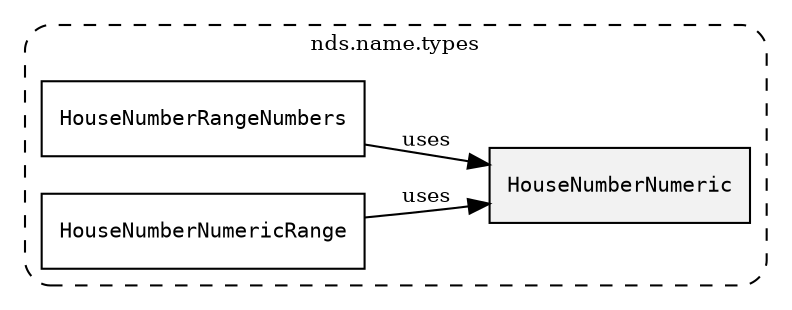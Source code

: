 /**
 * This dot file creates symbol collaboration diagram for HouseNumberNumeric.
 */
digraph ZSERIO
{
    node [shape=box, fontsize=10];
    rankdir="LR";
    fontsize=10;
    tooltip="HouseNumberNumeric collaboration diagram";

    subgraph "cluster_nds.name.types"
    {
        style="dashed, rounded";
        label="nds.name.types";
        tooltip="Package nds.name.types";
        href="../../../content/packages/nds.name.types.html#Package-nds-name-types";
        target="_parent";

        "HouseNumberNumeric" [style="filled", fillcolor="#0000000D", target="_parent", label=<<font face="monospace"><table align="center" border="0" cellspacing="0" cellpadding="0"><tr><td href="../../../content/packages/nds.name.types.html#Subtype-HouseNumberNumeric" title="Subtype defined in nds.name.types">HouseNumberNumeric</td></tr></table></font>>];
        "HouseNumberRangeNumbers" [target="_parent", label=<<font face="monospace"><table align="center" border="0" cellspacing="0" cellpadding="0"><tr><td href="../../../content/packages/nds.name.types.html#Choice-HouseNumberRangeNumbers" title="Choice defined in nds.name.types">HouseNumberRangeNumbers</td></tr></table></font>>];
        "HouseNumberNumericRange" [target="_parent", label=<<font face="monospace"><table align="center" border="0" cellspacing="0" cellpadding="0"><tr><td href="../../../content/packages/nds.name.types.html#Structure-HouseNumberNumericRange" title="Structure defined in nds.name.types">HouseNumberNumericRange</td></tr></table></font>>];
    }

    "HouseNumberRangeNumbers" -> "HouseNumberNumeric" [label="uses", fontsize=10];
    "HouseNumberNumericRange" -> "HouseNumberNumeric" [label="uses", fontsize=10];
}
